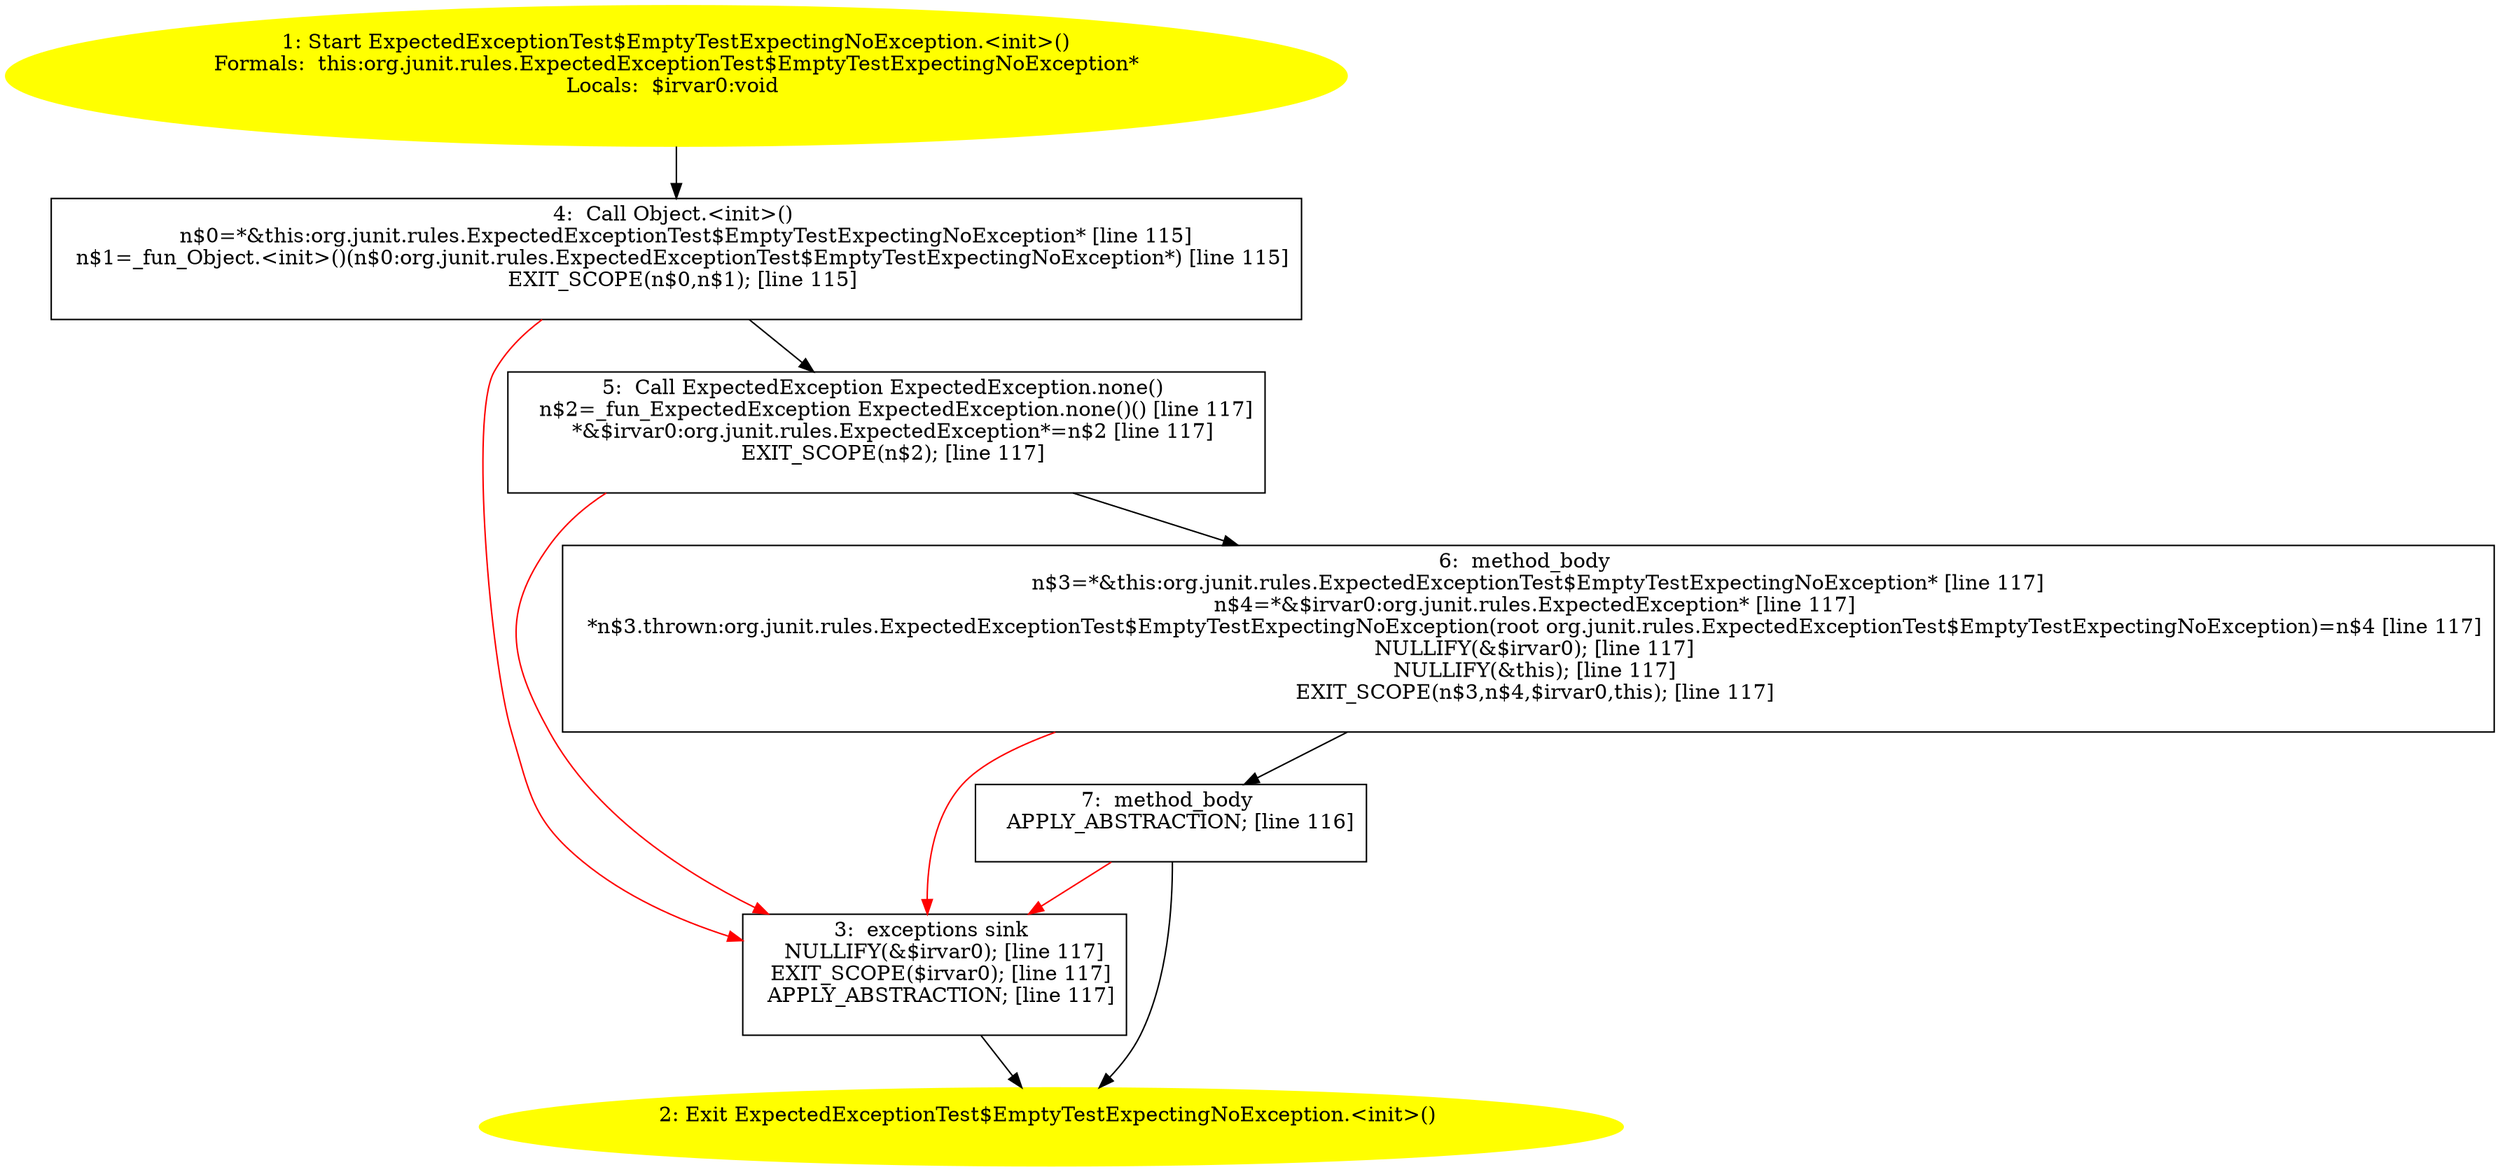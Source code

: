 /* @generated */
digraph cfg {
"org.junit.rules.ExpectedExceptionTest$EmptyTestExpectingNoException.<init>().9068bbf5b54f0ed73ad2bab974fc31fe_1" [label="1: Start ExpectedExceptionTest$EmptyTestExpectingNoException.<init>()\nFormals:  this:org.junit.rules.ExpectedExceptionTest$EmptyTestExpectingNoException*\nLocals:  $irvar0:void \n  " color=yellow style=filled]
	

	 "org.junit.rules.ExpectedExceptionTest$EmptyTestExpectingNoException.<init>().9068bbf5b54f0ed73ad2bab974fc31fe_1" -> "org.junit.rules.ExpectedExceptionTest$EmptyTestExpectingNoException.<init>().9068bbf5b54f0ed73ad2bab974fc31fe_4" ;
"org.junit.rules.ExpectedExceptionTest$EmptyTestExpectingNoException.<init>().9068bbf5b54f0ed73ad2bab974fc31fe_2" [label="2: Exit ExpectedExceptionTest$EmptyTestExpectingNoException.<init>() \n  " color=yellow style=filled]
	

"org.junit.rules.ExpectedExceptionTest$EmptyTestExpectingNoException.<init>().9068bbf5b54f0ed73ad2bab974fc31fe_3" [label="3:  exceptions sink \n   NULLIFY(&$irvar0); [line 117]\n  EXIT_SCOPE($irvar0); [line 117]\n  APPLY_ABSTRACTION; [line 117]\n " shape="box"]
	

	 "org.junit.rules.ExpectedExceptionTest$EmptyTestExpectingNoException.<init>().9068bbf5b54f0ed73ad2bab974fc31fe_3" -> "org.junit.rules.ExpectedExceptionTest$EmptyTestExpectingNoException.<init>().9068bbf5b54f0ed73ad2bab974fc31fe_2" ;
"org.junit.rules.ExpectedExceptionTest$EmptyTestExpectingNoException.<init>().9068bbf5b54f0ed73ad2bab974fc31fe_4" [label="4:  Call Object.<init>() \n   n$0=*&this:org.junit.rules.ExpectedExceptionTest$EmptyTestExpectingNoException* [line 115]\n  n$1=_fun_Object.<init>()(n$0:org.junit.rules.ExpectedExceptionTest$EmptyTestExpectingNoException*) [line 115]\n  EXIT_SCOPE(n$0,n$1); [line 115]\n " shape="box"]
	

	 "org.junit.rules.ExpectedExceptionTest$EmptyTestExpectingNoException.<init>().9068bbf5b54f0ed73ad2bab974fc31fe_4" -> "org.junit.rules.ExpectedExceptionTest$EmptyTestExpectingNoException.<init>().9068bbf5b54f0ed73ad2bab974fc31fe_5" ;
	 "org.junit.rules.ExpectedExceptionTest$EmptyTestExpectingNoException.<init>().9068bbf5b54f0ed73ad2bab974fc31fe_4" -> "org.junit.rules.ExpectedExceptionTest$EmptyTestExpectingNoException.<init>().9068bbf5b54f0ed73ad2bab974fc31fe_3" [color="red" ];
"org.junit.rules.ExpectedExceptionTest$EmptyTestExpectingNoException.<init>().9068bbf5b54f0ed73ad2bab974fc31fe_5" [label="5:  Call ExpectedException ExpectedException.none() \n   n$2=_fun_ExpectedException ExpectedException.none()() [line 117]\n  *&$irvar0:org.junit.rules.ExpectedException*=n$2 [line 117]\n  EXIT_SCOPE(n$2); [line 117]\n " shape="box"]
	

	 "org.junit.rules.ExpectedExceptionTest$EmptyTestExpectingNoException.<init>().9068bbf5b54f0ed73ad2bab974fc31fe_5" -> "org.junit.rules.ExpectedExceptionTest$EmptyTestExpectingNoException.<init>().9068bbf5b54f0ed73ad2bab974fc31fe_6" ;
	 "org.junit.rules.ExpectedExceptionTest$EmptyTestExpectingNoException.<init>().9068bbf5b54f0ed73ad2bab974fc31fe_5" -> "org.junit.rules.ExpectedExceptionTest$EmptyTestExpectingNoException.<init>().9068bbf5b54f0ed73ad2bab974fc31fe_3" [color="red" ];
"org.junit.rules.ExpectedExceptionTest$EmptyTestExpectingNoException.<init>().9068bbf5b54f0ed73ad2bab974fc31fe_6" [label="6:  method_body \n   n$3=*&this:org.junit.rules.ExpectedExceptionTest$EmptyTestExpectingNoException* [line 117]\n  n$4=*&$irvar0:org.junit.rules.ExpectedException* [line 117]\n  *n$3.thrown:org.junit.rules.ExpectedExceptionTest$EmptyTestExpectingNoException(root org.junit.rules.ExpectedExceptionTest$EmptyTestExpectingNoException)=n$4 [line 117]\n  NULLIFY(&$irvar0); [line 117]\n  NULLIFY(&this); [line 117]\n  EXIT_SCOPE(n$3,n$4,$irvar0,this); [line 117]\n " shape="box"]
	

	 "org.junit.rules.ExpectedExceptionTest$EmptyTestExpectingNoException.<init>().9068bbf5b54f0ed73ad2bab974fc31fe_6" -> "org.junit.rules.ExpectedExceptionTest$EmptyTestExpectingNoException.<init>().9068bbf5b54f0ed73ad2bab974fc31fe_7" ;
	 "org.junit.rules.ExpectedExceptionTest$EmptyTestExpectingNoException.<init>().9068bbf5b54f0ed73ad2bab974fc31fe_6" -> "org.junit.rules.ExpectedExceptionTest$EmptyTestExpectingNoException.<init>().9068bbf5b54f0ed73ad2bab974fc31fe_3" [color="red" ];
"org.junit.rules.ExpectedExceptionTest$EmptyTestExpectingNoException.<init>().9068bbf5b54f0ed73ad2bab974fc31fe_7" [label="7:  method_body \n   APPLY_ABSTRACTION; [line 116]\n " shape="box"]
	

	 "org.junit.rules.ExpectedExceptionTest$EmptyTestExpectingNoException.<init>().9068bbf5b54f0ed73ad2bab974fc31fe_7" -> "org.junit.rules.ExpectedExceptionTest$EmptyTestExpectingNoException.<init>().9068bbf5b54f0ed73ad2bab974fc31fe_2" ;
	 "org.junit.rules.ExpectedExceptionTest$EmptyTestExpectingNoException.<init>().9068bbf5b54f0ed73ad2bab974fc31fe_7" -> "org.junit.rules.ExpectedExceptionTest$EmptyTestExpectingNoException.<init>().9068bbf5b54f0ed73ad2bab974fc31fe_3" [color="red" ];
}

